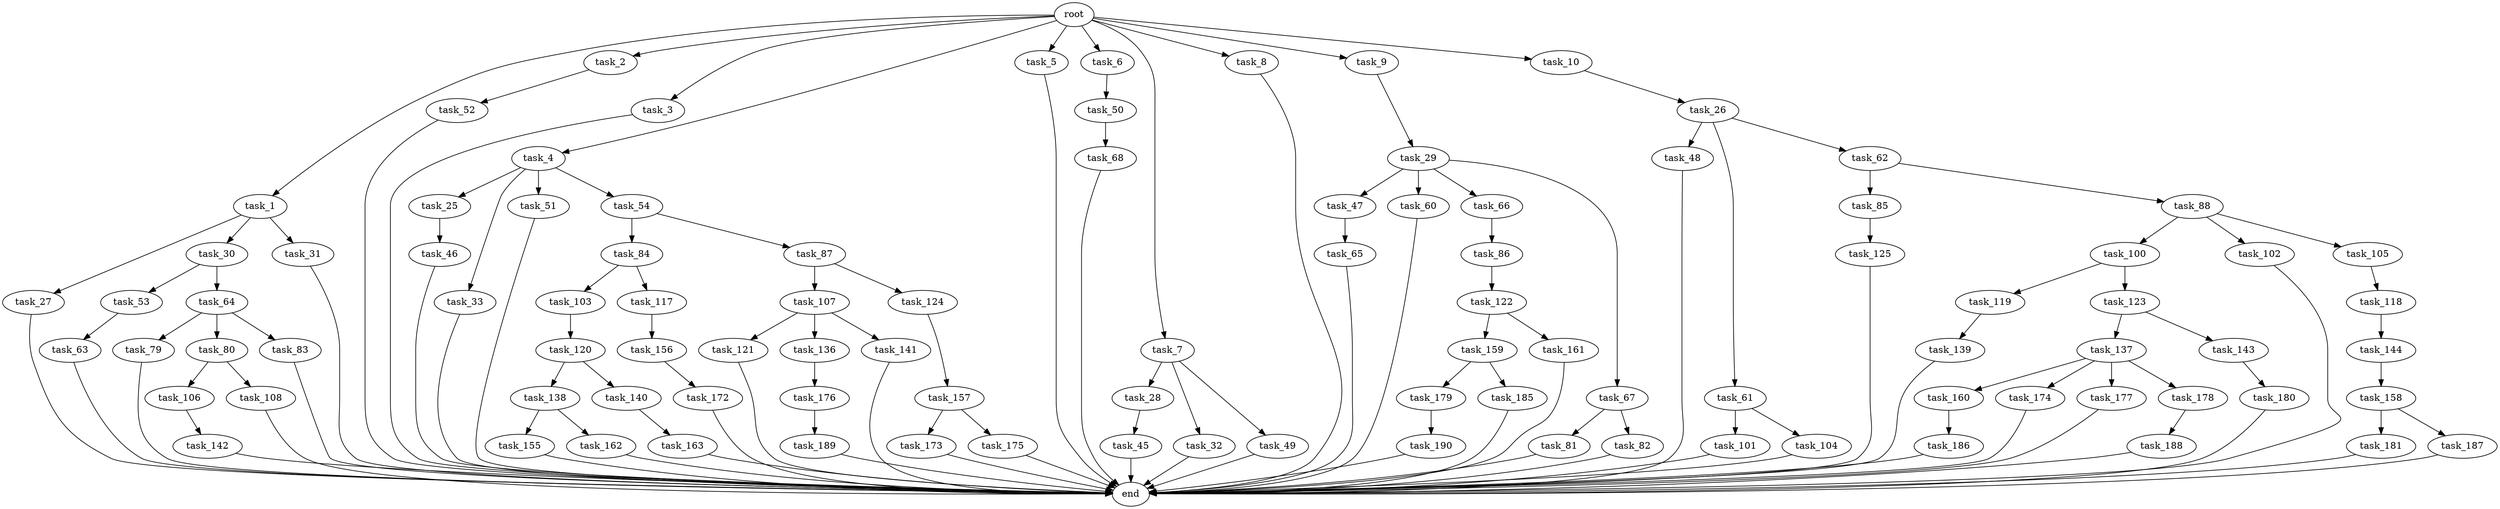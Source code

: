 digraph G {
  root [size="0.000000"];
  task_1 [size="2.048000"];
  task_2 [size="2.048000"];
  task_3 [size="2.048000"];
  task_4 [size="2.048000"];
  task_5 [size="2.048000"];
  task_6 [size="2.048000"];
  task_7 [size="2.048000"];
  task_8 [size="2.048000"];
  task_9 [size="2.048000"];
  task_10 [size="2.048000"];
  task_25 [size="429496729.600000"];
  task_26 [size="618475290.624000"];
  task_27 [size="274877906.944000"];
  task_28 [size="154618822.656000"];
  task_29 [size="841813590.016000"];
  task_30 [size="274877906.944000"];
  task_31 [size="274877906.944000"];
  task_32 [size="154618822.656000"];
  task_33 [size="429496729.600000"];
  task_45 [size="618475290.624000"];
  task_46 [size="429496729.600000"];
  task_47 [size="68719476.736000"];
  task_48 [size="1391569403.904000"];
  task_49 [size="154618822.656000"];
  task_50 [size="1391569403.904000"];
  task_51 [size="429496729.600000"];
  task_52 [size="618475290.624000"];
  task_53 [size="841813590.016000"];
  task_54 [size="429496729.600000"];
  task_60 [size="68719476.736000"];
  task_61 [size="1391569403.904000"];
  task_62 [size="1391569403.904000"];
  task_63 [size="841813590.016000"];
  task_64 [size="841813590.016000"];
  task_65 [size="1391569403.904000"];
  task_66 [size="68719476.736000"];
  task_67 [size="68719476.736000"];
  task_68 [size="274877906.944000"];
  task_79 [size="1099511627.776000"];
  task_80 [size="1099511627.776000"];
  task_81 [size="274877906.944000"];
  task_82 [size="274877906.944000"];
  task_83 [size="1099511627.776000"];
  task_84 [size="1099511627.776000"];
  task_85 [size="274877906.944000"];
  task_86 [size="154618822.656000"];
  task_87 [size="1099511627.776000"];
  task_88 [size="274877906.944000"];
  task_100 [size="429496729.600000"];
  task_101 [size="429496729.600000"];
  task_102 [size="429496729.600000"];
  task_103 [size="274877906.944000"];
  task_104 [size="429496729.600000"];
  task_105 [size="429496729.600000"];
  task_106 [size="154618822.656000"];
  task_107 [size="274877906.944000"];
  task_108 [size="154618822.656000"];
  task_117 [size="274877906.944000"];
  task_118 [size="841813590.016000"];
  task_119 [size="1391569403.904000"];
  task_120 [size="68719476.736000"];
  task_121 [size="1717986918.400000"];
  task_122 [size="1391569403.904000"];
  task_123 [size="1391569403.904000"];
  task_124 [size="274877906.944000"];
  task_125 [size="1391569403.904000"];
  task_136 [size="1717986918.400000"];
  task_137 [size="1099511627.776000"];
  task_138 [size="618475290.624000"];
  task_139 [size="1099511627.776000"];
  task_140 [size="618475290.624000"];
  task_141 [size="1717986918.400000"];
  task_142 [size="1391569403.904000"];
  task_143 [size="1099511627.776000"];
  task_144 [size="154618822.656000"];
  task_155 [size="1391569403.904000"];
  task_156 [size="1391569403.904000"];
  task_157 [size="1391569403.904000"];
  task_158 [size="1099511627.776000"];
  task_159 [size="1099511627.776000"];
  task_160 [size="1717986918.400000"];
  task_161 [size="1099511627.776000"];
  task_162 [size="1391569403.904000"];
  task_163 [size="841813590.016000"];
  task_172 [size="1717986918.400000"];
  task_173 [size="429496729.600000"];
  task_174 [size="1717986918.400000"];
  task_175 [size="429496729.600000"];
  task_176 [size="618475290.624000"];
  task_177 [size="1717986918.400000"];
  task_178 [size="1717986918.400000"];
  task_179 [size="1717986918.400000"];
  task_180 [size="1099511627.776000"];
  task_181 [size="274877906.944000"];
  task_185 [size="1717986918.400000"];
  task_186 [size="1099511627.776000"];
  task_187 [size="274877906.944000"];
  task_188 [size="1391569403.904000"];
  task_189 [size="618475290.624000"];
  task_190 [size="1391569403.904000"];
  end [size="0.000000"];

  root -> task_1 [size="1.000000"];
  root -> task_2 [size="1.000000"];
  root -> task_3 [size="1.000000"];
  root -> task_4 [size="1.000000"];
  root -> task_5 [size="1.000000"];
  root -> task_6 [size="1.000000"];
  root -> task_7 [size="1.000000"];
  root -> task_8 [size="1.000000"];
  root -> task_9 [size="1.000000"];
  root -> task_10 [size="1.000000"];
  task_1 -> task_27 [size="134217728.000000"];
  task_1 -> task_30 [size="134217728.000000"];
  task_1 -> task_31 [size="134217728.000000"];
  task_2 -> task_52 [size="301989888.000000"];
  task_3 -> end [size="1.000000"];
  task_4 -> task_25 [size="209715200.000000"];
  task_4 -> task_33 [size="209715200.000000"];
  task_4 -> task_51 [size="209715200.000000"];
  task_4 -> task_54 [size="209715200.000000"];
  task_5 -> end [size="1.000000"];
  task_6 -> task_50 [size="679477248.000000"];
  task_7 -> task_28 [size="75497472.000000"];
  task_7 -> task_32 [size="75497472.000000"];
  task_7 -> task_49 [size="75497472.000000"];
  task_8 -> end [size="1.000000"];
  task_9 -> task_29 [size="411041792.000000"];
  task_10 -> task_26 [size="301989888.000000"];
  task_25 -> task_46 [size="209715200.000000"];
  task_26 -> task_48 [size="679477248.000000"];
  task_26 -> task_61 [size="679477248.000000"];
  task_26 -> task_62 [size="679477248.000000"];
  task_27 -> end [size="1.000000"];
  task_28 -> task_45 [size="301989888.000000"];
  task_29 -> task_47 [size="33554432.000000"];
  task_29 -> task_60 [size="33554432.000000"];
  task_29 -> task_66 [size="33554432.000000"];
  task_29 -> task_67 [size="33554432.000000"];
  task_30 -> task_53 [size="411041792.000000"];
  task_30 -> task_64 [size="411041792.000000"];
  task_31 -> end [size="1.000000"];
  task_32 -> end [size="1.000000"];
  task_33 -> end [size="1.000000"];
  task_45 -> end [size="1.000000"];
  task_46 -> end [size="1.000000"];
  task_47 -> task_65 [size="679477248.000000"];
  task_48 -> end [size="1.000000"];
  task_49 -> end [size="1.000000"];
  task_50 -> task_68 [size="134217728.000000"];
  task_51 -> end [size="1.000000"];
  task_52 -> end [size="1.000000"];
  task_53 -> task_63 [size="411041792.000000"];
  task_54 -> task_84 [size="536870912.000000"];
  task_54 -> task_87 [size="536870912.000000"];
  task_60 -> end [size="1.000000"];
  task_61 -> task_101 [size="209715200.000000"];
  task_61 -> task_104 [size="209715200.000000"];
  task_62 -> task_85 [size="134217728.000000"];
  task_62 -> task_88 [size="134217728.000000"];
  task_63 -> end [size="1.000000"];
  task_64 -> task_79 [size="536870912.000000"];
  task_64 -> task_80 [size="536870912.000000"];
  task_64 -> task_83 [size="536870912.000000"];
  task_65 -> end [size="1.000000"];
  task_66 -> task_86 [size="75497472.000000"];
  task_67 -> task_81 [size="134217728.000000"];
  task_67 -> task_82 [size="134217728.000000"];
  task_68 -> end [size="1.000000"];
  task_79 -> end [size="1.000000"];
  task_80 -> task_106 [size="75497472.000000"];
  task_80 -> task_108 [size="75497472.000000"];
  task_81 -> end [size="1.000000"];
  task_82 -> end [size="1.000000"];
  task_83 -> end [size="1.000000"];
  task_84 -> task_103 [size="134217728.000000"];
  task_84 -> task_117 [size="134217728.000000"];
  task_85 -> task_125 [size="679477248.000000"];
  task_86 -> task_122 [size="679477248.000000"];
  task_87 -> task_107 [size="134217728.000000"];
  task_87 -> task_124 [size="134217728.000000"];
  task_88 -> task_100 [size="209715200.000000"];
  task_88 -> task_102 [size="209715200.000000"];
  task_88 -> task_105 [size="209715200.000000"];
  task_100 -> task_119 [size="679477248.000000"];
  task_100 -> task_123 [size="679477248.000000"];
  task_101 -> end [size="1.000000"];
  task_102 -> end [size="1.000000"];
  task_103 -> task_120 [size="33554432.000000"];
  task_104 -> end [size="1.000000"];
  task_105 -> task_118 [size="411041792.000000"];
  task_106 -> task_142 [size="679477248.000000"];
  task_107 -> task_121 [size="838860800.000000"];
  task_107 -> task_136 [size="838860800.000000"];
  task_107 -> task_141 [size="838860800.000000"];
  task_108 -> end [size="1.000000"];
  task_117 -> task_156 [size="679477248.000000"];
  task_118 -> task_144 [size="75497472.000000"];
  task_119 -> task_139 [size="536870912.000000"];
  task_120 -> task_138 [size="301989888.000000"];
  task_120 -> task_140 [size="301989888.000000"];
  task_121 -> end [size="1.000000"];
  task_122 -> task_159 [size="536870912.000000"];
  task_122 -> task_161 [size="536870912.000000"];
  task_123 -> task_137 [size="536870912.000000"];
  task_123 -> task_143 [size="536870912.000000"];
  task_124 -> task_157 [size="679477248.000000"];
  task_125 -> end [size="1.000000"];
  task_136 -> task_176 [size="301989888.000000"];
  task_137 -> task_160 [size="838860800.000000"];
  task_137 -> task_174 [size="838860800.000000"];
  task_137 -> task_177 [size="838860800.000000"];
  task_137 -> task_178 [size="838860800.000000"];
  task_138 -> task_155 [size="679477248.000000"];
  task_138 -> task_162 [size="679477248.000000"];
  task_139 -> end [size="1.000000"];
  task_140 -> task_163 [size="411041792.000000"];
  task_141 -> end [size="1.000000"];
  task_142 -> end [size="1.000000"];
  task_143 -> task_180 [size="536870912.000000"];
  task_144 -> task_158 [size="536870912.000000"];
  task_155 -> end [size="1.000000"];
  task_156 -> task_172 [size="838860800.000000"];
  task_157 -> task_173 [size="209715200.000000"];
  task_157 -> task_175 [size="209715200.000000"];
  task_158 -> task_181 [size="134217728.000000"];
  task_158 -> task_187 [size="134217728.000000"];
  task_159 -> task_179 [size="838860800.000000"];
  task_159 -> task_185 [size="838860800.000000"];
  task_160 -> task_186 [size="536870912.000000"];
  task_161 -> end [size="1.000000"];
  task_162 -> end [size="1.000000"];
  task_163 -> end [size="1.000000"];
  task_172 -> end [size="1.000000"];
  task_173 -> end [size="1.000000"];
  task_174 -> end [size="1.000000"];
  task_175 -> end [size="1.000000"];
  task_176 -> task_189 [size="301989888.000000"];
  task_177 -> end [size="1.000000"];
  task_178 -> task_188 [size="679477248.000000"];
  task_179 -> task_190 [size="679477248.000000"];
  task_180 -> end [size="1.000000"];
  task_181 -> end [size="1.000000"];
  task_185 -> end [size="1.000000"];
  task_186 -> end [size="1.000000"];
  task_187 -> end [size="1.000000"];
  task_188 -> end [size="1.000000"];
  task_189 -> end [size="1.000000"];
  task_190 -> end [size="1.000000"];
}
